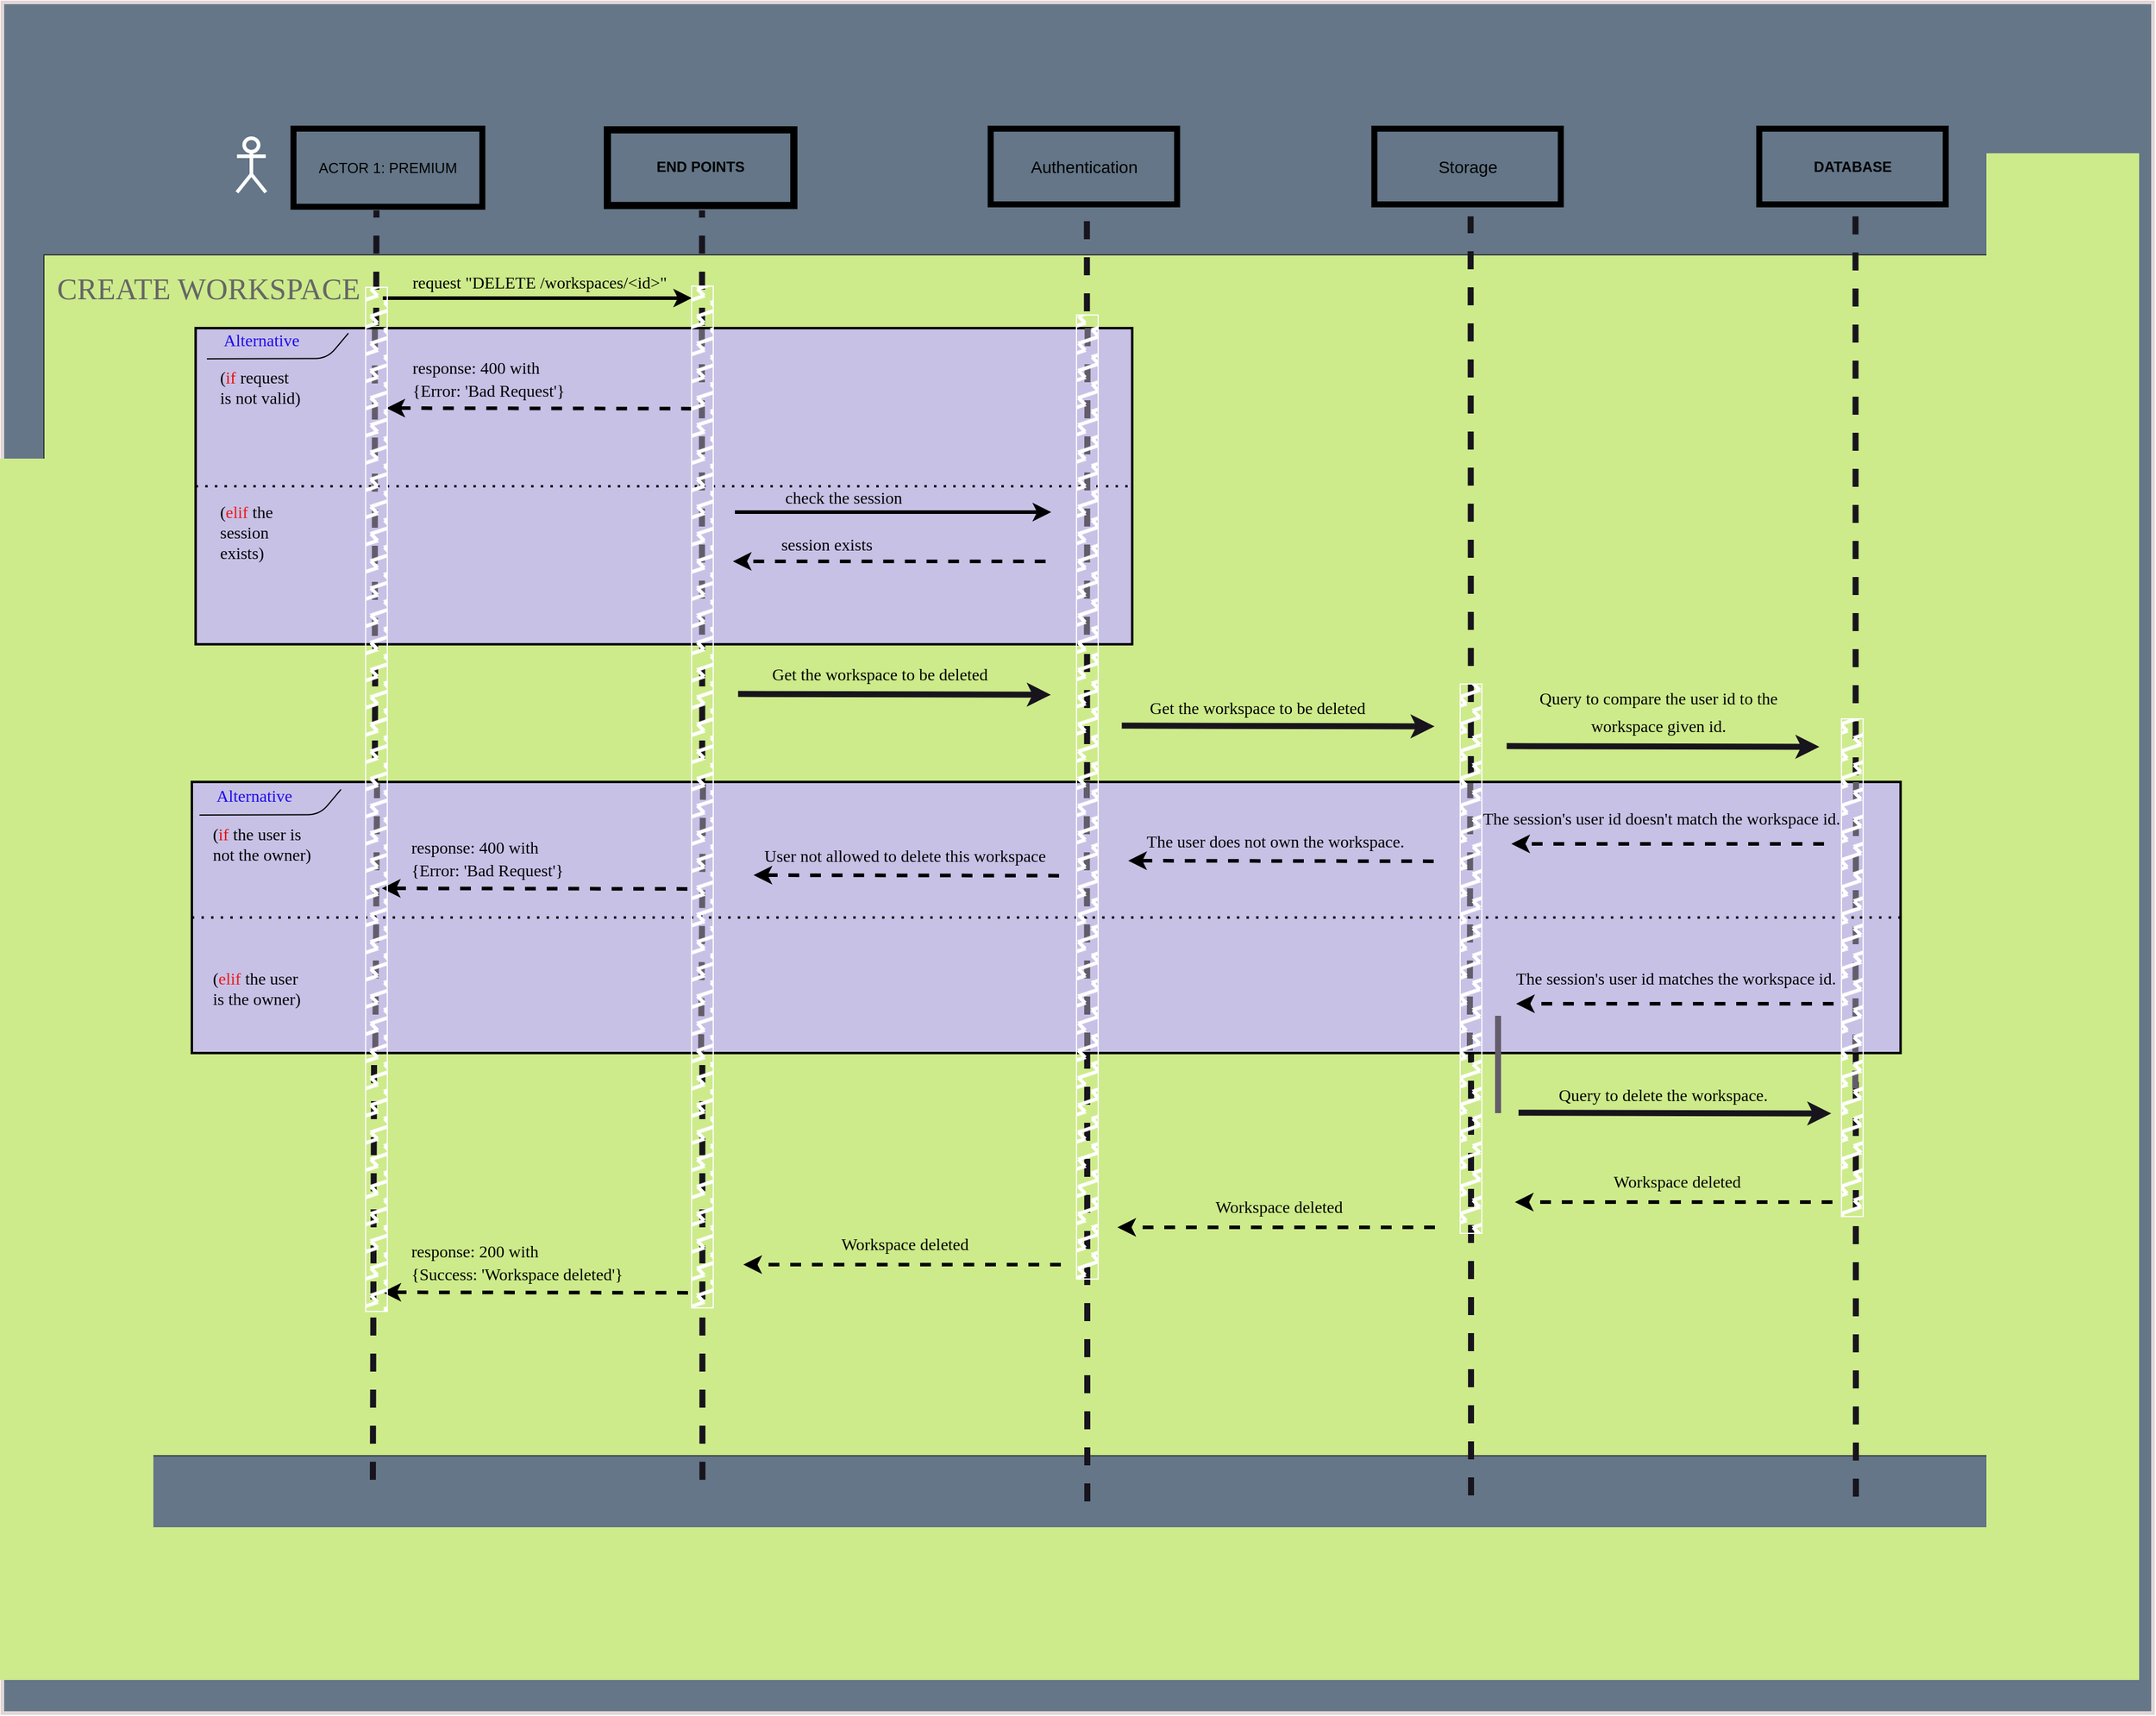 <mxfile>
    <diagram id="F_yw_CQn4tfW_uXNjKrX" name="Page-1">
        <mxGraphModel dx="7197" dy="1917" grid="0" gridSize="10" guides="0" tooltips="1" connect="1" arrows="1" fold="1" page="1" pageScale="1" pageWidth="1200" pageHeight="1600" background="#ffffff" math="0" shadow="0">
            <root>
                <mxCell id="0"/>
                <mxCell id="1" parent="0"/>
                <mxCell id="373" value="" style="rounded=0;whiteSpace=wrap;html=1;labelBackgroundColor=none;fillStyle=solid;strokeColor=#e1d5d5;strokeWidth=3;fontFamily=Times New Roman;fontSize=19;fontColor=#ec1818;fillColor=#647687;gradientColor=none;" parent="1" vertex="1">
                    <mxGeometry x="-3305" y="83" width="1788" height="1423" as="geometry"/>
                </mxCell>
                <mxCell id="454" value="" style="rounded=0;whiteSpace=wrap;html=1;fillColor=#cdeb8b;strokeColor=#36393d;" parent="1" vertex="1">
                    <mxGeometry x="-3270.5" y="293" width="1711" height="999" as="geometry"/>
                </mxCell>
                <mxCell id="374" value="" style="endArrow=none;dashed=1;html=1;fontColor=#080808;endSize=4;strokeColor=#18141d;strokeWidth=5;" parent="1" edge="1">
                    <mxGeometry width="50" height="50" relative="1" as="geometry">
                        <mxPoint x="-2997" y="1312" as="sourcePoint"/>
                        <mxPoint x="-2994" y="256" as="targetPoint"/>
                    </mxGeometry>
                </mxCell>
                <mxCell id="229" value="ACTOR 1: PREMIUM" style="rounded=0;whiteSpace=wrap;html=1;fillColor=none;strokeWidth=5;" parent="1" vertex="1">
                    <mxGeometry x="-3063" y="188" width="157" height="65" as="geometry"/>
                </mxCell>
                <mxCell id="230" value="&lt;b&gt;END POINTS&lt;/b&gt;" style="rounded=0;whiteSpace=wrap;html=1;fillColor=none;strokeWidth=6;" parent="1" vertex="1">
                    <mxGeometry x="-2802" y="189" width="155" height="62.95" as="geometry"/>
                </mxCell>
                <mxCell id="231" value="&lt;font style=&quot;font-size: 14px;&quot;&gt;Authentication&lt;/font&gt;" style="rounded=0;whiteSpace=wrap;html=1;fillColor=none;strokeWidth=5;" parent="1" vertex="1">
                    <mxGeometry x="-2483.34" y="188.05" width="155" height="62.95" as="geometry"/>
                </mxCell>
                <mxCell id="232" value="&lt;font style=&quot;font-size: 14px;&quot;&gt;Storage&lt;/font&gt;" style="rounded=0;whiteSpace=wrap;html=1;fillColor=none;strokeWidth=5;" parent="1" vertex="1">
                    <mxGeometry x="-2164.34" y="188.05" width="155" height="62.95" as="geometry"/>
                </mxCell>
                <mxCell id="233" value="&lt;b&gt;DATABASE&lt;/b&gt;" style="rounded=0;whiteSpace=wrap;html=1;fillColor=none;strokeWidth=5;" parent="1" vertex="1">
                    <mxGeometry x="-1844.34" y="188.05" width="155" height="62.95" as="geometry"/>
                </mxCell>
                <mxCell id="234" value="" style="endArrow=none;dashed=1;html=1;fontColor=#080808;endSize=4;strokeColor=#18141d;strokeWidth=5;" parent="1" edge="1">
                    <mxGeometry width="50" height="50" relative="1" as="geometry">
                        <mxPoint x="-2723" y="1312" as="sourcePoint"/>
                        <mxPoint x="-2723.34" y="255.95" as="targetPoint"/>
                    </mxGeometry>
                </mxCell>
                <mxCell id="235" value="" style="endArrow=none;dashed=1;html=1;fontColor=#080808;endSize=4;strokeColor=#18141d;strokeWidth=5;" parent="1" edge="1">
                    <mxGeometry width="50" height="50" relative="1" as="geometry">
                        <mxPoint x="-2403" y="1330" as="sourcePoint"/>
                        <mxPoint x="-2403.34" y="255.95" as="targetPoint"/>
                    </mxGeometry>
                </mxCell>
                <mxCell id="236" value="" style="endArrow=none;dashed=1;html=1;fontColor=#080808;endSize=4;strokeColor=#18141d;strokeWidth=5;" parent="1" edge="1">
                    <mxGeometry width="50" height="50" relative="1" as="geometry">
                        <mxPoint x="-2084" y="1325" as="sourcePoint"/>
                        <mxPoint x="-2084.34" y="260.95" as="targetPoint"/>
                        <Array as="points">
                            <mxPoint x="-2084" y="952"/>
                        </Array>
                    </mxGeometry>
                </mxCell>
                <mxCell id="237" value="" style="endArrow=none;dashed=1;html=1;fontColor=#080808;endSize=4;strokeColor=#18141d;strokeWidth=5;" parent="1" edge="1">
                    <mxGeometry width="50" height="50" relative="1" as="geometry">
                        <mxPoint x="-1764" y="1326" as="sourcePoint"/>
                        <mxPoint x="-1764.34" y="260.95" as="targetPoint"/>
                    </mxGeometry>
                </mxCell>
                <mxCell id="238" value="" style="endArrow=classic;html=1;strokeColor=#18141d;strokeWidth=5;fontSize=14;fontColor=#080808;endSize=4;" parent="1" edge="1">
                    <mxGeometry width="50" height="50" relative="1" as="geometry">
                        <mxPoint x="-2693.34" y="658.3" as="sourcePoint"/>
                        <mxPoint x="-2433.34" y="658.95" as="targetPoint"/>
                    </mxGeometry>
                </mxCell>
                <mxCell id="242" value="" style="rounded=0;whiteSpace=wrap;html=1;strokeColor=#000000;strokeWidth=2;fontFamily=Verdana;fontSize=14;fontColor=#000000;fillColor=#C8C1E6;fillStyle=solid;gradientColor=none;" parent="1" vertex="1">
                    <mxGeometry x="-3144.34" y="353.95" width="778.65" height="263" as="geometry"/>
                </mxCell>
                <mxCell id="244" value="&lt;font color=&quot;#1b0ced&quot;&gt;Alternative&lt;/font&gt;" style="text;html=1;align=center;verticalAlign=middle;resizable=0;points=[];autosize=1;strokeColor=none;fillColor=none;fontSize=14;fontFamily=Verdana;fontColor=#000000;" parent="1" vertex="1">
                    <mxGeometry x="-3135.34" y="349.5" width="90" height="30" as="geometry"/>
                </mxCell>
                <mxCell id="245" value="(&lt;font color=&quot;#e90c0c&quot;&gt;if&lt;/font&gt; request&lt;br&gt;is not valid)" style="text;html=1;align=left;verticalAlign=middle;resizable=0;points=[];autosize=1;strokeColor=none;fillColor=none;fontSize=14;fontFamily=Verdana;fontColor=#000000;" parent="1" vertex="1">
                    <mxGeometry x="-3126.34" y="379.497" width="90" height="50" as="geometry"/>
                </mxCell>
                <mxCell id="246" value="(&lt;font color=&quot;#ec1818&quot;&gt;elif&lt;/font&gt; the&lt;br&gt;session&amp;nbsp;&lt;br&gt;exists)" style="text;html=1;align=left;verticalAlign=middle;resizable=0;points=[];autosize=1;strokeColor=none;fillColor=none;fontSize=14;fontFamily=Verdana;fontColor=#000000;" parent="1" vertex="1">
                    <mxGeometry x="-3126.34" y="493.949" width="62" height="62" as="geometry"/>
                </mxCell>
                <mxCell id="248" value="&lt;font face=&quot;Verdana&quot;&gt;&lt;span style=&quot;font-size: 14px;&quot;&gt;check the session&lt;/span&gt;&lt;/font&gt;" style="text;html=1;align=center;verticalAlign=middle;resizable=0;points=[];autosize=1;strokeColor=none;fillColor=none;fontSize=22;fontColor=#000000;" parent="1" vertex="1">
                    <mxGeometry x="-2676.694" y="473" width="142" height="39" as="geometry"/>
                </mxCell>
                <mxCell id="249" value="" style="endArrow=classic;html=1;rounded=1;strokeColor=#000000;strokeWidth=3;fontFamily=Verdana;fontSize=14;fontColor=#000000;jumpStyle=arc;jumpSize=0;dashed=1;" parent="1" edge="1">
                    <mxGeometry width="50" height="50" relative="1" as="geometry">
                        <mxPoint x="-2437.69" y="547.95" as="sourcePoint"/>
                        <mxPoint x="-2697.69" y="547.95" as="targetPoint"/>
                    </mxGeometry>
                </mxCell>
                <mxCell id="250" value="&lt;font face=&quot;Verdana&quot;&gt;&lt;span style=&quot;font-size: 14px;&quot;&gt;session exists&lt;/span&gt;&lt;/font&gt;" style="text;html=1;align=center;verticalAlign=middle;resizable=0;points=[];autosize=1;strokeColor=none;fillColor=none;fontSize=22;fontColor=#000000;" parent="1" vertex="1">
                    <mxGeometry x="-2677.694" y="512.95" width="115" height="39" as="geometry"/>
                </mxCell>
                <mxCell id="251" value="" style="endArrow=classic;html=1;rounded=1;strokeColor=#000000;strokeWidth=3;fontFamily=Verdana;fontSize=14;fontColor=#000000;jumpStyle=arc;jumpSize=0;dashed=1;" parent="1" edge="1">
                    <mxGeometry width="50" height="50" relative="1" as="geometry">
                        <mxPoint x="-2731.69" y="420.95" as="sourcePoint"/>
                        <mxPoint x="-2985.69" y="420.498" as="targetPoint"/>
                    </mxGeometry>
                </mxCell>
                <mxCell id="252" value="&lt;p style=&quot;line-height: 70%;&quot;&gt;&lt;font style=&quot;font-size: 14px;&quot; face=&quot;Verdana&quot;&gt;response: 400 with&lt;br&gt;{Error&lt;/font&gt;&lt;span style=&quot;background-color: initial; font-family: Verdana; font-size: 14px;&quot;&gt;: 'Bad Request'}&amp;nbsp;&lt;/span&gt;&lt;/p&gt;" style="text;html=1;align=left;verticalAlign=middle;resizable=0;points=[];autosize=1;strokeColor=none;fillColor=none;fontSize=22;fontColor=#000000;" parent="1" vertex="1">
                    <mxGeometry x="-2965.69" y="349.5" width="183" height="91" as="geometry"/>
                </mxCell>
                <mxCell id="253" value="" style="endArrow=classic;html=1;rounded=1;strokeColor=#000000;strokeWidth=3;fontSize=22;fontColor=#000000;jumpStyle=arc;jumpSize=0;" parent="1" edge="1">
                    <mxGeometry width="50" height="50" relative="1" as="geometry">
                        <mxPoint x="-2696.0" y="507" as="sourcePoint"/>
                        <mxPoint x="-2433.0" y="507" as="targetPoint"/>
                    </mxGeometry>
                </mxCell>
                <mxCell id="254" value="" style="endArrow=none;dashed=1;html=1;dashPattern=1 3;strokeWidth=2;rounded=1;strokeColor=#000000;fontFamily=Verdana;fontSize=14;fontColor=#000000;jumpStyle=arc;jumpSize=0;exitX=0;exitY=0.5;exitDx=0;exitDy=0;entryX=1;entryY=0.5;entryDx=0;entryDy=0;" parent="1" source="242" target="242" edge="1">
                    <mxGeometry width="50" height="50" relative="1" as="geometry">
                        <mxPoint x="-2855.69" y="519.95" as="sourcePoint"/>
                        <mxPoint x="-2365.69" y="461.95" as="targetPoint"/>
                    </mxGeometry>
                </mxCell>
                <mxCell id="255" value="" style="endArrow=classic;html=1;rounded=1;strokeColor=#000000;strokeWidth=3;fontSize=22;fontColor=#000000;jumpStyle=arc;jumpSize=0;" parent="1" edge="1">
                    <mxGeometry width="50" height="50" relative="1" as="geometry">
                        <mxPoint x="-2988.69" y="328.95" as="sourcePoint"/>
                        <mxPoint x="-2731.69" y="328.95" as="targetPoint"/>
                    </mxGeometry>
                </mxCell>
                <mxCell id="257" value="&lt;span style=&quot;color: rgb(0, 0, 0); font-family: Verdana; font-size: 14px; font-style: normal; font-variant-ligatures: normal; font-variant-caps: normal; font-weight: 400; letter-spacing: normal; orphans: 2; text-align: center; text-indent: 0px; text-transform: none; widows: 2; word-spacing: 0px; -webkit-text-stroke-width: 0px; text-decoration-thickness: initial; text-decoration-style: initial; text-decoration-color: initial; float: none; display: inline !important;&quot;&gt;request &quot;DELETE /workspaces/&amp;lt;id&amp;gt;&quot;&lt;/span&gt;" style="text;whiteSpace=wrap;html=1;fontSize=19;fontColor=#000000;" parent="1" vertex="1">
                    <mxGeometry x="-2966" y="297" width="217" height="50" as="geometry"/>
                </mxCell>
                <mxCell id="260" value="" style="endArrow=none;dashed=1;html=1;fontColor=#080808;endSize=4;strokeColor=#635c6a;strokeWidth=5;" parent="1" edge="1">
                    <mxGeometry width="50" height="50" relative="1" as="geometry">
                        <mxPoint x="-2403.34" y="608.95" as="sourcePoint"/>
                        <mxPoint x="-2402.74" y="348.5" as="targetPoint"/>
                    </mxGeometry>
                </mxCell>
                <mxCell id="261" value="&lt;div style=&quot;text-align: center;&quot;&gt;&lt;span style=&quot;background-color: initial; font-size: 14px;&quot;&gt;&lt;font face=&quot;Verdana&quot;&gt;Get the workspace to be deleted&lt;/font&gt;&lt;/span&gt;&lt;/div&gt;" style="text;whiteSpace=wrap;html=1;fontSize=19;fontColor=#000000;" parent="1" vertex="1">
                    <mxGeometry x="-2667" y="623" width="206.34" height="50" as="geometry"/>
                </mxCell>
                <mxCell id="262" value="" style="endArrow=classic;html=1;strokeColor=#18141d;strokeWidth=5;fontSize=14;fontColor=#080808;endSize=4;" parent="1" edge="1">
                    <mxGeometry width="50" height="50" relative="1" as="geometry">
                        <mxPoint x="-2374.34" y="684.65" as="sourcePoint"/>
                        <mxPoint x="-2114.34" y="685.3" as="targetPoint"/>
                    </mxGeometry>
                </mxCell>
                <mxCell id="264" value="" style="endArrow=classic;html=1;strokeColor=#18141d;strokeWidth=5;fontSize=14;fontColor=#080808;endSize=4;" parent="1" edge="1">
                    <mxGeometry width="50" height="50" relative="1" as="geometry">
                        <mxPoint x="-2054.34" y="701.65" as="sourcePoint"/>
                        <mxPoint x="-1794.34" y="702.3" as="targetPoint"/>
                    </mxGeometry>
                </mxCell>
                <mxCell id="265" value="&lt;div style=&quot;text-align: center;&quot;&gt;&lt;font face=&quot;Verdana&quot;&gt;&lt;span style=&quot;font-size: 14px;&quot;&gt;Query to compare the user id to the workspace given id.&lt;/span&gt;&lt;/font&gt;&lt;/div&gt;" style="text;whiteSpace=wrap;html=1;fontSize=19;fontColor=#000000;" parent="1" vertex="1">
                    <mxGeometry x="-2034.5" y="643.0" width="210" height="50" as="geometry"/>
                </mxCell>
                <mxCell id="368" value="" style="endArrow=none;dashed=1;html=1;fontColor=#080808;endSize=4;strokeColor=#635c6a;strokeWidth=5;" parent="1" edge="1">
                    <mxGeometry width="50" height="50" relative="1" as="geometry">
                        <mxPoint x="-2723.34" y="608.95" as="sourcePoint"/>
                        <mxPoint x="-2723.5" y="355" as="targetPoint"/>
                    </mxGeometry>
                </mxCell>
                <mxCell id="371" value="" style="endArrow=none;html=1;rounded=1;strokeColor=#000000;strokeWidth=1;fontFamily=Verdana;fontSize=14;fontColor=#000000;jumpStyle=arc;jumpSize=0;exitX=0;exitY=0.081;exitDx=0;exitDy=0;exitPerimeter=0;entryX=0.144;entryY=0;entryDx=0;entryDy=0;entryPerimeter=0;" parent="1" edge="1">
                    <mxGeometry width="50" height="50" relative="1" as="geometry">
                        <mxPoint x="-3134.99" y="379.503" as="sourcePoint"/>
                        <mxPoint x="-3017.342" y="358.2" as="targetPoint"/>
                        <Array as="points">
                            <mxPoint x="-3034.99" y="379.2"/>
                        </Array>
                    </mxGeometry>
                </mxCell>
                <mxCell id="370" value="" style="endArrow=none;dashed=1;html=1;fontColor=#080808;endSize=4;strokeColor=#635c6a;strokeWidth=5;" parent="1" edge="1">
                    <mxGeometry width="50" height="50" relative="1" as="geometry">
                        <mxPoint x="-2995.34" y="609.95" as="sourcePoint"/>
                        <mxPoint x="-2995.34" y="354.6" as="targetPoint"/>
                    </mxGeometry>
                </mxCell>
                <mxCell id="375" value="" style="shape=umlActor;verticalLabelPosition=bottom;verticalAlign=top;html=1;outlineConnect=0;labelBackgroundColor=none;fillStyle=solid;strokeColor=#ffffff;strokeWidth=3;fontFamily=Times New Roman;fontSize=19;fontColor=#ec1818;fillColor=none;gradientColor=none;" parent="1" vertex="1">
                    <mxGeometry x="-3110" y="196" width="24" height="45" as="geometry"/>
                </mxCell>
                <mxCell id="455" value="&lt;font face=&quot;Times New Roman&quot; color=&quot;#666666&quot;&gt;&lt;span style=&quot;font-size: 25px;&quot;&gt;CREATE WORKSPACE&lt;/span&gt;&lt;/font&gt;" style="text;html=1;align=center;verticalAlign=middle;resizable=0;points=[];autosize=1;strokeColor=none;fillColor=none;" parent="1" vertex="1">
                    <mxGeometry x="-3269.5" y="300" width="270" height="42" as="geometry"/>
                </mxCell>
                <mxCell id="526" value="&lt;div style=&quot;text-align: center;&quot;&gt;&lt;span style=&quot;background-color: initial; font-size: 14px;&quot;&gt;&lt;font face=&quot;Verdana&quot;&gt;Get the workspace to be deleted&lt;/font&gt;&lt;/span&gt;&lt;/div&gt;" style="text;whiteSpace=wrap;html=1;fontSize=19;fontColor=#000000;" parent="1" vertex="1">
                    <mxGeometry x="-2353" y="651" width="197" height="50" as="geometry"/>
                </mxCell>
                <mxCell id="533" value="" style="rounded=0;whiteSpace=wrap;html=1;strokeColor=#000000;strokeWidth=2;fontFamily=Verdana;fontSize=14;fontColor=#000000;fillColor=#C8C1E6;fillStyle=solid;gradientColor=none;" parent="1" vertex="1">
                    <mxGeometry x="-3147.5" y="731.45" width="1420.65" height="225.55" as="geometry"/>
                </mxCell>
                <mxCell id="534" value="&lt;font color=&quot;#1b0ced&quot;&gt;Alternative&lt;/font&gt;" style="text;html=1;align=center;verticalAlign=middle;resizable=0;points=[];autosize=1;strokeColor=none;fillColor=none;fontSize=14;fontFamily=Verdana;fontColor=#000000;" parent="1" vertex="1">
                    <mxGeometry x="-3141.5" y="729.0" width="90" height="30" as="geometry"/>
                </mxCell>
                <mxCell id="535" value="(&lt;font color=&quot;#e90c0c&quot;&gt;if&lt;/font&gt;&amp;nbsp;the user is &lt;br&gt;not the owner)" style="text;html=1;align=left;verticalAlign=middle;resizable=0;points=[];autosize=1;strokeColor=none;fillColor=none;fontSize=14;fontFamily=Verdana;fontColor=#000000;" parent="1" vertex="1">
                    <mxGeometry x="-3132.5" y="760.997" width="100" height="46" as="geometry"/>
                </mxCell>
                <mxCell id="536" value="(&lt;font color=&quot;#ec1818&quot;&gt;elif&lt;/font&gt;&amp;nbsp;the user&lt;br&gt;is the owner)" style="text;html=1;align=left;verticalAlign=middle;resizable=0;points=[];autosize=1;strokeColor=none;fillColor=none;fontSize=14;fontFamily=Verdana;fontColor=#000000;" parent="1" vertex="1">
                    <mxGeometry x="-3132.5" y="881.449" width="91" height="46" as="geometry"/>
                </mxCell>
                <mxCell id="538" value="" style="endArrow=classic;html=1;rounded=1;strokeColor=#000000;strokeWidth=3;fontFamily=Verdana;fontSize=14;fontColor=#000000;jumpStyle=arc;jumpSize=0;dashed=1;" parent="1" edge="1">
                    <mxGeometry width="50" height="50" relative="1" as="geometry">
                        <mxPoint x="-1790.5" y="783" as="sourcePoint"/>
                        <mxPoint x="-2050.5" y="783" as="targetPoint"/>
                    </mxGeometry>
                </mxCell>
                <mxCell id="540" value="" style="endArrow=classic;html=1;rounded=1;strokeColor=#000000;strokeWidth=3;fontFamily=Verdana;fontSize=14;fontColor=#000000;jumpStyle=arc;jumpSize=0;dashed=1;" parent="1" edge="1">
                    <mxGeometry width="50" height="50" relative="1" as="geometry">
                        <mxPoint x="-2115.0" y="797.45" as="sourcePoint"/>
                        <mxPoint x="-2369.0" y="796.998" as="targetPoint"/>
                    </mxGeometry>
                </mxCell>
                <mxCell id="543" value="" style="endArrow=none;dashed=1;html=1;dashPattern=1 3;strokeWidth=2;rounded=1;strokeColor=#000000;fontFamily=Verdana;fontSize=14;fontColor=#000000;jumpStyle=arc;jumpSize=0;exitX=0;exitY=0.5;exitDx=0;exitDy=0;entryX=1;entryY=0.5;entryDx=0;entryDy=0;" parent="1" source="533" target="533" edge="1">
                    <mxGeometry width="50" height="50" relative="1" as="geometry">
                        <mxPoint x="-2216.85" y="897.45" as="sourcePoint"/>
                        <mxPoint x="-1726.85" y="839.45" as="targetPoint"/>
                    </mxGeometry>
                </mxCell>
                <mxCell id="544" value="" style="endArrow=none;dashed=1;html=1;fontColor=#080808;endSize=4;strokeColor=#635c6a;strokeWidth=5;" parent="1" edge="1">
                    <mxGeometry width="50" height="50" relative="1" as="geometry">
                        <mxPoint x="-1764.5" y="986.45" as="sourcePoint"/>
                        <mxPoint x="-1763.9" y="726" as="targetPoint"/>
                    </mxGeometry>
                </mxCell>
                <mxCell id="545" value="" style="endArrow=none;dashed=1;html=1;fontColor=#080808;endSize=4;strokeColor=#635c6a;strokeWidth=5;" parent="1" edge="1">
                    <mxGeometry width="50" height="50" relative="1" as="geometry">
                        <mxPoint x="-2085" y="955" as="sourcePoint"/>
                        <mxPoint x="-2084.66" y="732.5" as="targetPoint"/>
                    </mxGeometry>
                </mxCell>
                <mxCell id="546" value="" style="endArrow=none;html=1;rounded=1;strokeColor=#000000;strokeWidth=1;fontFamily=Verdana;fontSize=14;fontColor=#000000;jumpStyle=arc;jumpSize=0;exitX=0;exitY=0.081;exitDx=0;exitDy=0;exitPerimeter=0;entryX=0.144;entryY=0;entryDx=0;entryDy=0;entryPerimeter=0;" parent="1" edge="1">
                    <mxGeometry width="50" height="50" relative="1" as="geometry">
                        <mxPoint x="-3141.15" y="759.003" as="sourcePoint"/>
                        <mxPoint x="-3023.502" y="737.7" as="targetPoint"/>
                        <Array as="points">
                            <mxPoint x="-3041.15" y="758.7"/>
                        </Array>
                    </mxGeometry>
                </mxCell>
                <mxCell id="547" value="" style="endArrow=none;dashed=1;html=1;fontColor=#080808;endSize=4;strokeColor=#635c6a;strokeWidth=5;" parent="1" edge="1">
                    <mxGeometry width="50" height="50" relative="1" as="geometry">
                        <mxPoint x="-2403" y="955" as="sourcePoint"/>
                        <mxPoint x="-2403.5" y="732.0" as="targetPoint"/>
                    </mxGeometry>
                </mxCell>
                <mxCell id="548" value="" style="endArrow=classic;html=1;rounded=1;strokeColor=#000000;strokeWidth=3;fontFamily=Verdana;fontSize=14;fontColor=#000000;jumpStyle=arc;jumpSize=0;dashed=1;" parent="1" edge="1">
                    <mxGeometry width="50" height="50" relative="1" as="geometry">
                        <mxPoint x="-1782.5" y="916" as="sourcePoint"/>
                        <mxPoint x="-2046.5" y="916" as="targetPoint"/>
                    </mxGeometry>
                </mxCell>
                <mxCell id="549" value="&lt;font face=&quot;Verdana&quot;&gt;&lt;span style=&quot;font-size: 14px;&quot;&gt;The session's user id doesn't match the workspace id.&lt;/span&gt;&lt;/font&gt;" style="text;html=1;align=center;verticalAlign=middle;resizable=0;points=[];autosize=1;strokeColor=none;fillColor=none;fontSize=22;fontColor=#000000;" parent="1" vertex="1">
                    <mxGeometry x="-2083.004" y="740" width="315" height="40" as="geometry"/>
                </mxCell>
                <mxCell id="550" value="" style="endArrow=none;dashed=1;html=1;fontColor=#080808;endSize=4;strokeColor=#635c6a;strokeWidth=5;exitX=0.298;exitY=0.997;exitDx=0;exitDy=0;exitPerimeter=0;" parent="1" source="533" edge="1">
                    <mxGeometry width="50" height="50" relative="1" as="geometry">
                        <mxPoint x="-2722.5" y="988.35" as="sourcePoint"/>
                        <mxPoint x="-2722.5" y="733.0" as="targetPoint"/>
                    </mxGeometry>
                </mxCell>
                <mxCell id="551" value="" style="endArrow=none;dashed=1;html=1;fontColor=#080808;endSize=4;strokeColor=#635c6a;strokeWidth=5;" parent="1" edge="1">
                    <mxGeometry width="50" height="50" relative="1" as="geometry">
                        <mxPoint x="-2995" y="955" as="sourcePoint"/>
                        <mxPoint x="-2993.5" y="732.0" as="targetPoint"/>
                    </mxGeometry>
                </mxCell>
                <mxCell id="552" value="&lt;font face=&quot;Verdana&quot;&gt;&lt;span style=&quot;font-size: 14px;&quot;&gt;The user does not own the workspace.&lt;/span&gt;&lt;/font&gt;" style="text;html=1;align=center;verticalAlign=middle;resizable=0;points=[];autosize=1;strokeColor=none;fillColor=none;fontSize=22;fontColor=#000000;" parent="1" vertex="1">
                    <mxGeometry x="-2363.004" y="759" width="232" height="40" as="geometry"/>
                </mxCell>
                <mxCell id="553" value="" style="endArrow=classic;html=1;rounded=1;strokeColor=#000000;strokeWidth=3;fontFamily=Verdana;fontSize=14;fontColor=#000000;jumpStyle=arc;jumpSize=0;dashed=1;" parent="1" edge="1">
                    <mxGeometry width="50" height="50" relative="1" as="geometry">
                        <mxPoint x="-2426.5" y="809.45" as="sourcePoint"/>
                        <mxPoint x="-2680.5" y="808.998" as="targetPoint"/>
                    </mxGeometry>
                </mxCell>
                <mxCell id="554" value="&lt;font face=&quot;Verdana&quot;&gt;&lt;span style=&quot;font-size: 14px;&quot;&gt;User not allowed to delete this workspace&lt;/span&gt;&lt;/font&gt;" style="text;html=1;align=center;verticalAlign=middle;resizable=0;points=[];autosize=1;strokeColor=none;fillColor=none;fontSize=22;fontColor=#000000;" parent="1" vertex="1">
                    <mxGeometry x="-2680.504" y="771" width="252" height="40" as="geometry"/>
                </mxCell>
                <mxCell id="555" value="" style="endArrow=classic;html=1;rounded=1;strokeColor=#000000;strokeWidth=3;fontFamily=Verdana;fontSize=14;fontColor=#000000;jumpStyle=arc;jumpSize=0;dashed=1;" parent="1" edge="1">
                    <mxGeometry width="50" height="50" relative="1" as="geometry">
                        <mxPoint x="-2735.5" y="820.45" as="sourcePoint"/>
                        <mxPoint x="-2989.5" y="819.998" as="targetPoint"/>
                    </mxGeometry>
                </mxCell>
                <mxCell id="557" value="&lt;p style=&quot;line-height: 70%;&quot;&gt;&lt;font style=&quot;font-size: 14px;&quot; face=&quot;Verdana&quot;&gt;response: 400 with&lt;br&gt;{Error&lt;/font&gt;&lt;span style=&quot;background-color: initial; font-family: Verdana; font-size: 14px;&quot;&gt;: 'Bad Request'}&amp;nbsp;&lt;/span&gt;&lt;/p&gt;" style="text;html=1;align=left;verticalAlign=middle;resizable=0;points=[];autosize=1;strokeColor=none;fillColor=none;fontSize=22;fontColor=#000000;" parent="1" vertex="1">
                    <mxGeometry x="-2967.5" y="748.0" width="183" height="91" as="geometry"/>
                </mxCell>
                <mxCell id="560" value="" style="endArrow=none;html=1;strokeColor=#635c6a;strokeWidth=5;fontFamily=Times New Roman;fontSize=19;fontColor=#ec1818;endSize=4;" parent="1" edge="1">
                    <mxGeometry width="50" height="50" relative="1" as="geometry">
                        <mxPoint x="-2061.5" y="926" as="sourcePoint"/>
                        <mxPoint x="-2061.5" y="1007" as="targetPoint"/>
                    </mxGeometry>
                </mxCell>
                <mxCell id="561" value="" style="endArrow=classic;html=1;strokeColor=#18141d;strokeWidth=5;fontSize=14;fontColor=#080808;endSize=4;" parent="1" edge="1">
                    <mxGeometry width="50" height="50" relative="1" as="geometry">
                        <mxPoint x="-2044.5" y="1006.65" as="sourcePoint"/>
                        <mxPoint x="-1784.5" y="1007.3" as="targetPoint"/>
                    </mxGeometry>
                </mxCell>
                <mxCell id="562" value="&lt;div style=&quot;text-align: center;&quot;&gt;&lt;font face=&quot;Verdana&quot;&gt;&lt;span style=&quot;font-size: 14px;&quot;&gt;Query to delete the workspace.&lt;/span&gt;&lt;/font&gt;&lt;/div&gt;" style="text;whiteSpace=wrap;html=1;fontSize=19;fontColor=#000000;" parent="1" vertex="1">
                    <mxGeometry x="-2013" y="973" width="219" height="27" as="geometry"/>
                </mxCell>
                <mxCell id="625" value="&lt;font face=&quot;Verdana&quot;&gt;&lt;span style=&quot;font-size: 14px;&quot;&gt;The session's user id matches the workspace id.&lt;/span&gt;&lt;/font&gt;" style="text;html=1;align=center;verticalAlign=middle;resizable=0;points=[];autosize=1;strokeColor=none;fillColor=none;fontSize=22;fontColor=#000000;" parent="1" vertex="1">
                    <mxGeometry x="-2056.004" y="873" width="284" height="40" as="geometry"/>
                </mxCell>
                <mxCell id="626" value="" style="endArrow=classic;html=1;rounded=1;strokeColor=#000000;strokeWidth=3;fontFamily=Verdana;fontSize=14;fontColor=#000000;jumpStyle=arc;jumpSize=0;dashed=1;" parent="1" edge="1">
                    <mxGeometry width="50" height="50" relative="1" as="geometry">
                        <mxPoint x="-1783.5" y="1081" as="sourcePoint"/>
                        <mxPoint x="-2047.5" y="1081" as="targetPoint"/>
                    </mxGeometry>
                </mxCell>
                <mxCell id="627" value="&lt;font face=&quot;Verdana&quot;&gt;&lt;span style=&quot;font-size: 14px;&quot;&gt;Workspace deleted&lt;/span&gt;&lt;/font&gt;" style="text;html=1;align=center;verticalAlign=middle;resizable=0;points=[];autosize=1;strokeColor=none;fillColor=none;fontSize=22;fontColor=#000000;" parent="1" vertex="1">
                    <mxGeometry x="-1975.004" y="1042" width="124" height="40" as="geometry"/>
                </mxCell>
                <mxCell id="642" value="" style="endArrow=classic;html=1;rounded=1;strokeColor=#000000;strokeWidth=3;fontFamily=Verdana;fontSize=14;fontColor=#000000;jumpStyle=arc;jumpSize=0;dashed=1;" parent="1" edge="1">
                    <mxGeometry width="50" height="50" relative="1" as="geometry">
                        <mxPoint x="-2735.0" y="1156.45" as="sourcePoint"/>
                        <mxPoint x="-2989.0" y="1155.998" as="targetPoint"/>
                    </mxGeometry>
                </mxCell>
                <mxCell id="643" value="&lt;p style=&quot;line-height: 70%;&quot;&gt;&lt;font style=&quot;font-size: 14px;&quot; face=&quot;Verdana&quot;&gt;response: 200 with&lt;br&gt;{Success&lt;/font&gt;&lt;span style=&quot;background-color: initial; font-family: Verdana; font-size: 14px;&quot;&gt;: 'Workspace deleted'}&amp;nbsp;&lt;/span&gt;&lt;/p&gt;" style="text;html=1;align=left;verticalAlign=middle;resizable=0;points=[];autosize=1;strokeColor=none;fillColor=none;fontSize=22;fontColor=#000000;" parent="1" vertex="1">
                    <mxGeometry x="-2967.0" y="1083.0" width="197" height="94" as="geometry"/>
                </mxCell>
                <mxCell id="644" value="" style="rounded=0;whiteSpace=wrap;html=1;fillColor=#FFFFFF;strokeColor=#fcfcfc;fillStyle=zigzag-line;" parent="1" vertex="1">
                    <mxGeometry x="-3003" y="320" width="18" height="852" as="geometry"/>
                </mxCell>
                <mxCell id="645" value="" style="rounded=0;whiteSpace=wrap;html=1;fillColor=#FFFFFF;strokeColor=#fcfcfc;fillStyle=zigzag-line;" parent="1" vertex="1">
                    <mxGeometry x="-2732" y="319" width="18" height="850" as="geometry"/>
                </mxCell>
                <mxCell id="646" value="" style="rounded=0;whiteSpace=wrap;html=1;fillColor=#FFFFFF;strokeColor=#fcfcfc;fillStyle=zigzag-line;" parent="1" vertex="1">
                    <mxGeometry x="-2412" y="343" width="18" height="802" as="geometry"/>
                </mxCell>
                <mxCell id="647" value="" style="rounded=0;whiteSpace=wrap;html=1;fillColor=#FFFFFF;strokeColor=#fcfcfc;fillStyle=zigzag-line;" parent="1" vertex="1">
                    <mxGeometry x="-2093" y="650" width="18" height="457" as="geometry"/>
                </mxCell>
                <mxCell id="648" value="" style="rounded=0;whiteSpace=wrap;html=1;fillColor=#FFFFFF;strokeColor=#fcfcfc;fillStyle=zigzag-line;" parent="1" vertex="1">
                    <mxGeometry x="-1776" y="679" width="18" height="414" as="geometry"/>
                </mxCell>
                <mxCell id="651" value="" style="endArrow=classic;html=1;rounded=1;strokeColor=#000000;strokeWidth=3;fontFamily=Verdana;fontSize=14;fontColor=#000000;jumpStyle=arc;jumpSize=0;dashed=1;" edge="1" parent="1">
                    <mxGeometry width="50" height="50" relative="1" as="geometry">
                        <mxPoint x="-2114.0" y="1102" as="sourcePoint"/>
                        <mxPoint x="-2378" y="1102" as="targetPoint"/>
                    </mxGeometry>
                </mxCell>
                <mxCell id="652" value="&lt;font face=&quot;Verdana&quot;&gt;&lt;span style=&quot;font-size: 14px;&quot;&gt;Workspace deleted&lt;/span&gt;&lt;/font&gt;" style="text;html=1;align=center;verticalAlign=middle;resizable=0;points=[];autosize=1;strokeColor=none;fillColor=none;fontSize=22;fontColor=#000000;" vertex="1" parent="1">
                    <mxGeometry x="-2305.504" y="1063" width="124" height="40" as="geometry"/>
                </mxCell>
                <mxCell id="653" value="" style="endArrow=classic;html=1;rounded=1;strokeColor=#000000;strokeWidth=3;fontFamily=Verdana;fontSize=14;fontColor=#000000;jumpStyle=arc;jumpSize=0;dashed=1;" edge="1" parent="1">
                    <mxGeometry width="50" height="50" relative="1" as="geometry">
                        <mxPoint x="-2425.0" y="1133" as="sourcePoint"/>
                        <mxPoint x="-2689" y="1133" as="targetPoint"/>
                    </mxGeometry>
                </mxCell>
                <mxCell id="654" value="&lt;font face=&quot;Verdana&quot;&gt;&lt;span style=&quot;font-size: 14px;&quot;&gt;Workspace deleted&lt;/span&gt;&lt;/font&gt;" style="text;html=1;align=center;verticalAlign=middle;resizable=0;points=[];autosize=1;strokeColor=none;fillColor=none;fontSize=22;fontColor=#000000;" vertex="1" parent="1">
                    <mxGeometry x="-2616.504" y="1094" width="124" height="40" as="geometry"/>
                </mxCell>
            </root>
        </mxGraphModel>
    </diagram>
</mxfile>
